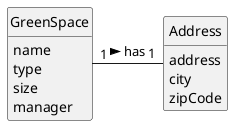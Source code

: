 @startuml
skinparam monochrome true
skinparam packageStyle rectangle
skinparam shadowing false

'left to right direction

skinparam classAttributeIconSize 0

hide circle
hide methods


class GreenSpace {
name
type
size
manager

}

class Address {
address
city
zipCode
}

GreenSpace"1" -"1" Address : > has
@enduml